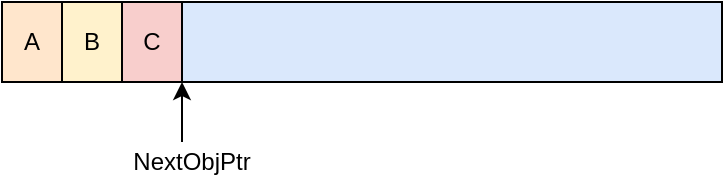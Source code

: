 <mxfile version="13.9.9" type="device"><diagram id="pz48oRtnG3kSuL2Pg-VV" name="第 1 页"><mxGraphModel dx="1106" dy="972" grid="1" gridSize="10" guides="1" tooltips="1" connect="1" arrows="1" fold="1" page="1" pageScale="1" pageWidth="827" pageHeight="1169" math="0" shadow="0"><root><mxCell id="0"/><mxCell id="1" parent="0"/><mxCell id="vX8RNDFzj1aktsNVUXZF-1" value="" style="rounded=0;whiteSpace=wrap;html=1;fillColor=#dae8fc;" vertex="1" parent="1"><mxGeometry x="190" y="240" width="360" height="40" as="geometry"/></mxCell><mxCell id="vX8RNDFzj1aktsNVUXZF-4" value="A" style="rounded=0;whiteSpace=wrap;html=1;fillColor=#ffe6cc;" vertex="1" parent="1"><mxGeometry x="190" y="240" width="30" height="40" as="geometry"/></mxCell><mxCell id="vX8RNDFzj1aktsNVUXZF-5" value="B" style="rounded=0;whiteSpace=wrap;html=1;fillColor=#fff2cc;" vertex="1" parent="1"><mxGeometry x="220" y="240" width="30" height="40" as="geometry"/></mxCell><mxCell id="vX8RNDFzj1aktsNVUXZF-6" value="C" style="rounded=0;whiteSpace=wrap;html=1;fillColor=#f8cecc;" vertex="1" parent="1"><mxGeometry x="250" y="240" width="30" height="40" as="geometry"/></mxCell><mxCell id="vX8RNDFzj1aktsNVUXZF-8" value="" style="endArrow=classic;html=1;entryX=1;entryY=1;entryDx=0;entryDy=0;" edge="1" parent="1" target="vX8RNDFzj1aktsNVUXZF-6"><mxGeometry width="50" height="50" relative="1" as="geometry"><mxPoint x="280" y="310" as="sourcePoint"/><mxPoint x="440" y="470" as="targetPoint"/></mxGeometry></mxCell><mxCell id="vX8RNDFzj1aktsNVUXZF-9" value="NextObjPtr" style="text;html=1;strokeColor=none;fillColor=none;align=center;verticalAlign=middle;whiteSpace=wrap;rounded=0;" vertex="1" parent="1"><mxGeometry x="250" y="310" width="70" height="20" as="geometry"/></mxCell></root></mxGraphModel></diagram></mxfile>